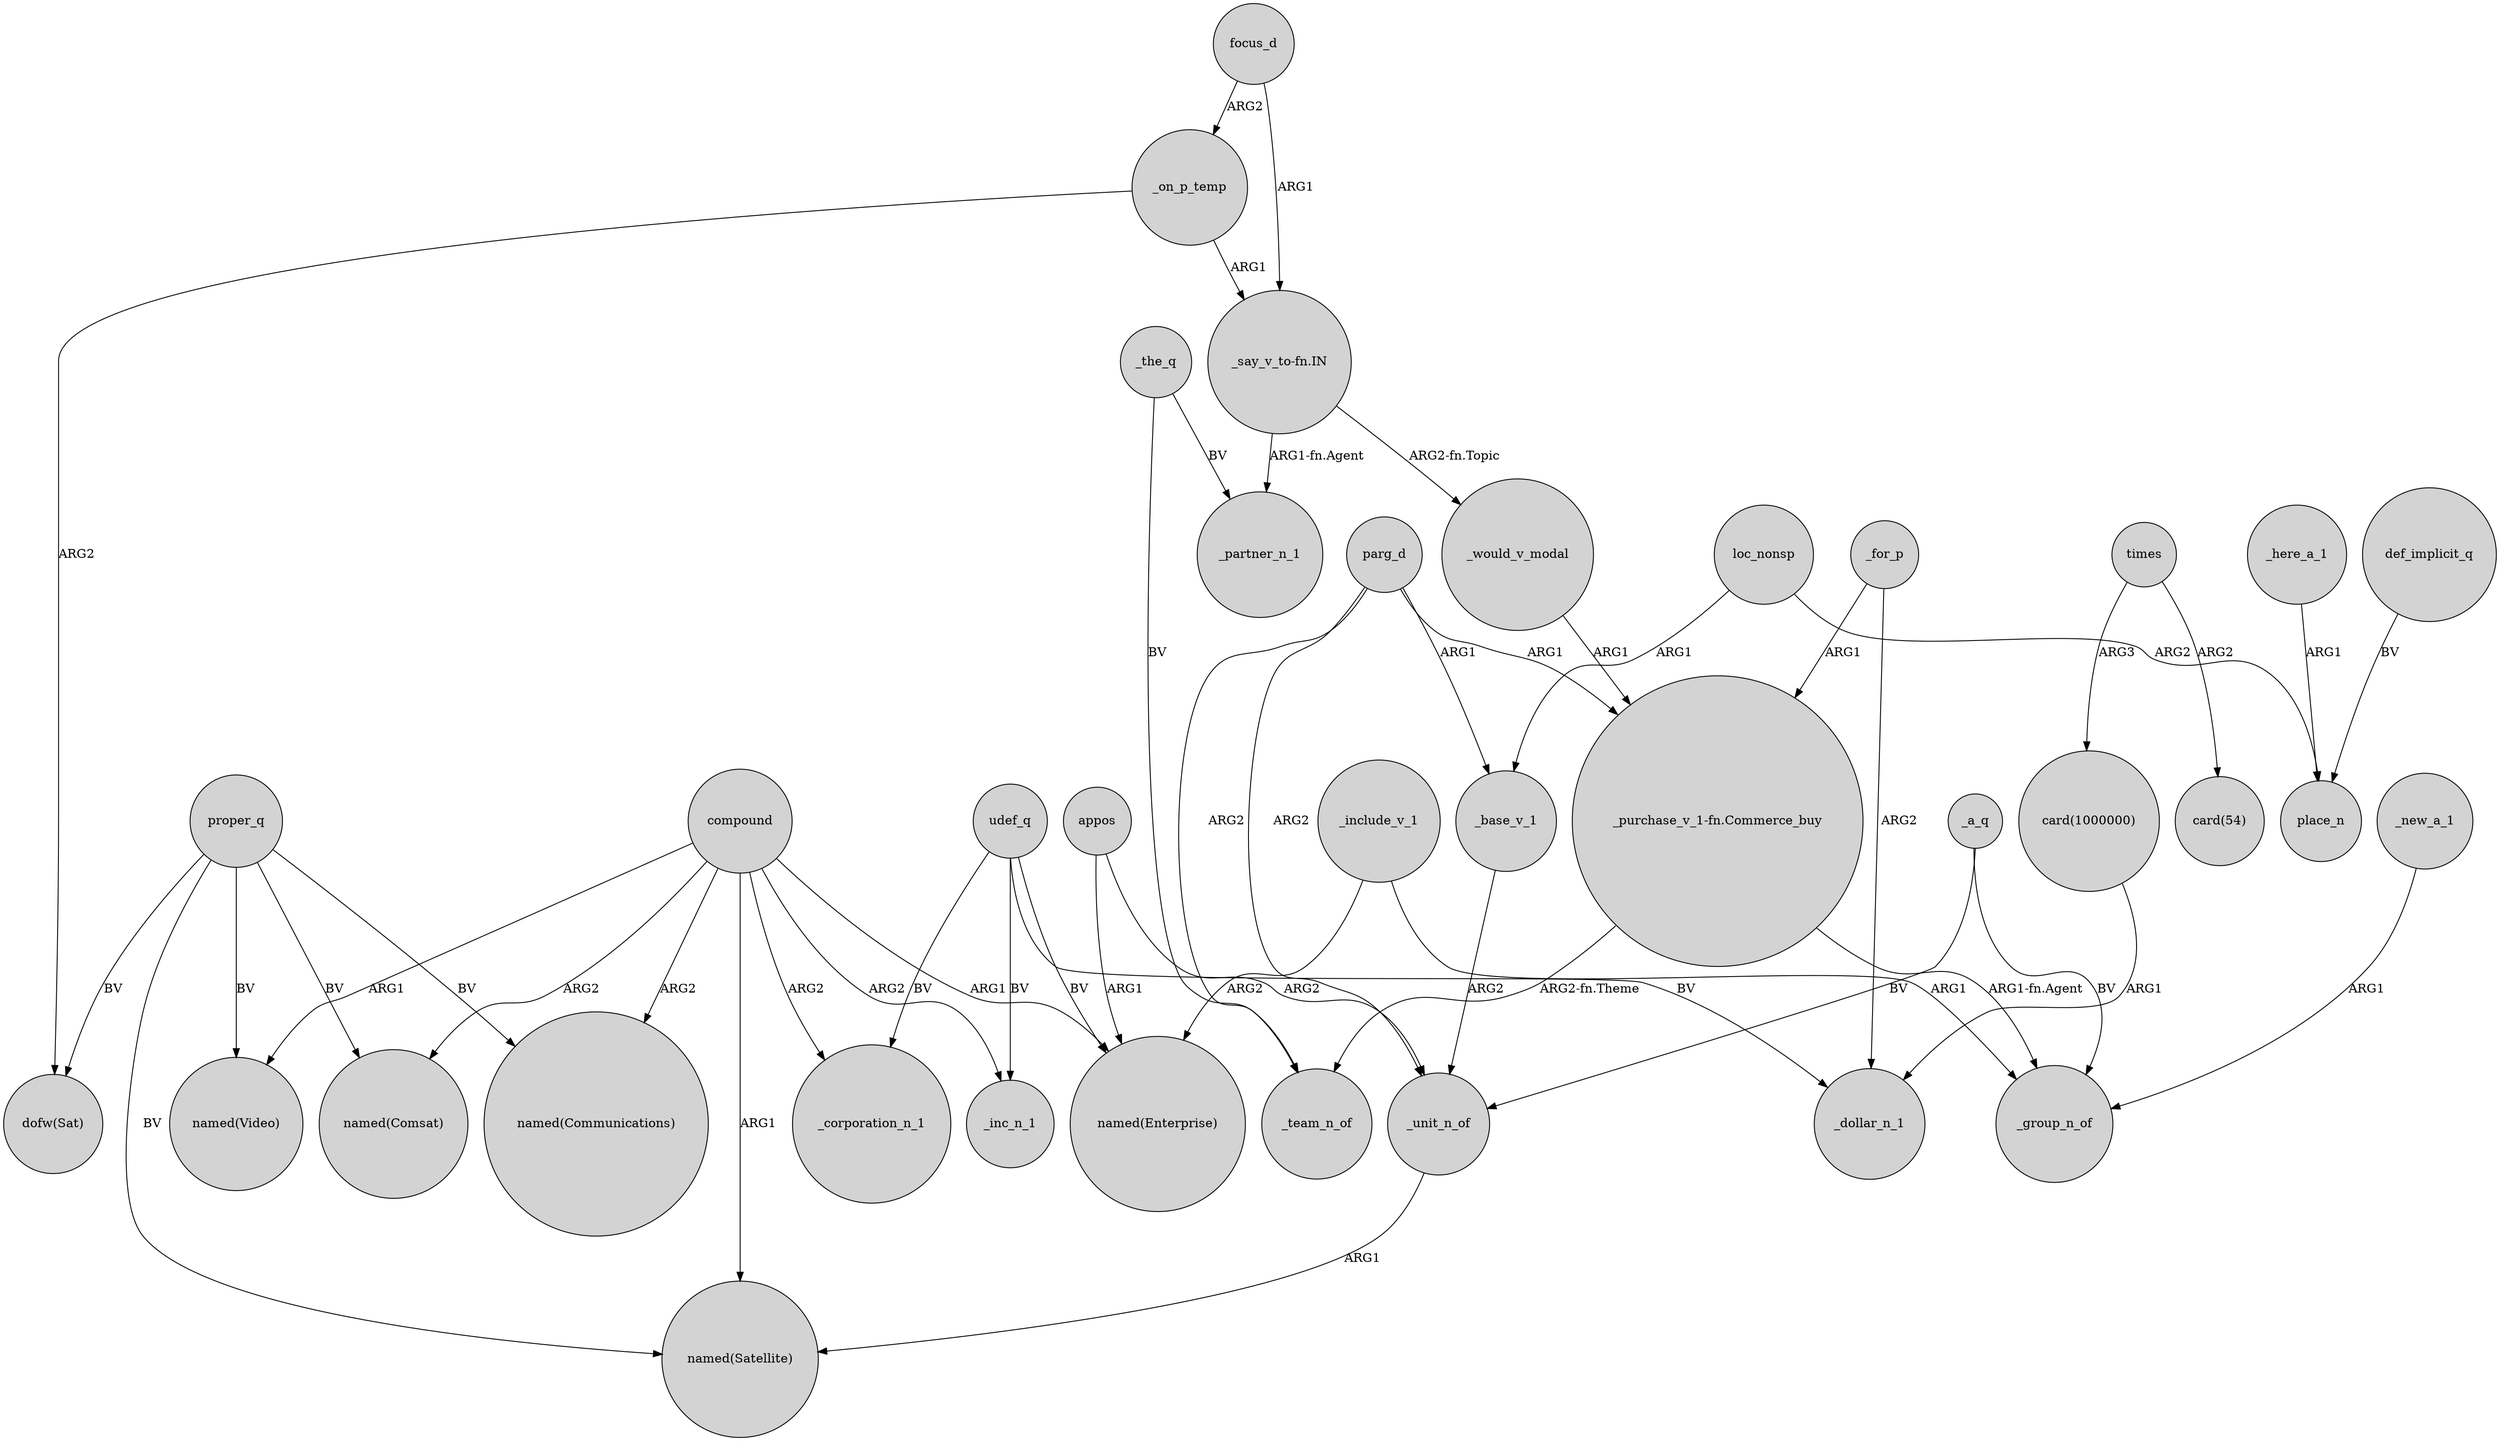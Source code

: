 digraph {
	node [shape=circle style=filled]
	"_say_v_to-fn.IN" -> _would_v_modal [label="ARG2-fn.Topic"]
	compound -> "named(Video)" [label=ARG1]
	"card(1000000)" -> _dollar_n_1 [label=ARG1]
	appos -> "named(Enterprise)" [label=ARG1]
	udef_q -> _inc_n_1 [label=BV]
	_here_a_1 -> place_n [label=ARG1]
	compound -> "named(Enterprise)" [label=ARG1]
	_for_p -> _dollar_n_1 [label=ARG2]
	_unit_n_of -> "named(Satellite)" [label=ARG1]
	appos -> _unit_n_of [label=ARG2]
	_for_p -> "_purchase_v_1-fn.Commerce_buy" [label=ARG1]
	"_say_v_to-fn.IN" -> _partner_n_1 [label="ARG1-fn.Agent"]
	compound -> "named(Comsat)" [label=ARG2]
	proper_q -> "named(Communications)" [label=BV]
	compound -> _corporation_n_1 [label=ARG2]
	compound -> "named(Satellite)" [label=ARG1]
	def_implicit_q -> place_n [label=BV]
	proper_q -> "dofw(Sat)" [label=BV]
	parg_d -> _team_n_of [label=ARG2]
	proper_q -> "named(Satellite)" [label=BV]
	_new_a_1 -> _group_n_of [label=ARG1]
	focus_d -> _on_p_temp [label=ARG2]
	_include_v_1 -> "named(Enterprise)" [label=ARG2]
	parg_d -> _unit_n_of [label=ARG2]
	_on_p_temp -> "dofw(Sat)" [label=ARG2]
	compound -> "named(Communications)" [label=ARG2]
	udef_q -> _corporation_n_1 [label=BV]
	parg_d -> "_purchase_v_1-fn.Commerce_buy" [label=ARG1]
	times -> "card(1000000)" [label=ARG3]
	_the_q -> _partner_n_1 [label=BV]
	_a_q -> _unit_n_of [label=BV]
	"_purchase_v_1-fn.Commerce_buy" -> _group_n_of [label="ARG1-fn.Agent"]
	times -> "card(54)" [label=ARG2]
	_would_v_modal -> "_purchase_v_1-fn.Commerce_buy" [label=ARG1]
	proper_q -> "named(Video)" [label=BV]
	loc_nonsp -> _base_v_1 [label=ARG1]
	loc_nonsp -> place_n [label=ARG2]
	parg_d -> _base_v_1 [label=ARG1]
	_the_q -> _team_n_of [label=BV]
	_a_q -> _group_n_of [label=BV]
	udef_q -> "named(Enterprise)" [label=BV]
	_on_p_temp -> "_say_v_to-fn.IN" [label=ARG1]
	"_purchase_v_1-fn.Commerce_buy" -> _team_n_of [label="ARG2-fn.Theme"]
	proper_q -> "named(Comsat)" [label=BV]
	compound -> _inc_n_1 [label=ARG2]
	_base_v_1 -> _unit_n_of [label=ARG2]
	_include_v_1 -> _group_n_of [label=ARG1]
	udef_q -> _dollar_n_1 [label=BV]
	focus_d -> "_say_v_to-fn.IN" [label=ARG1]
}
